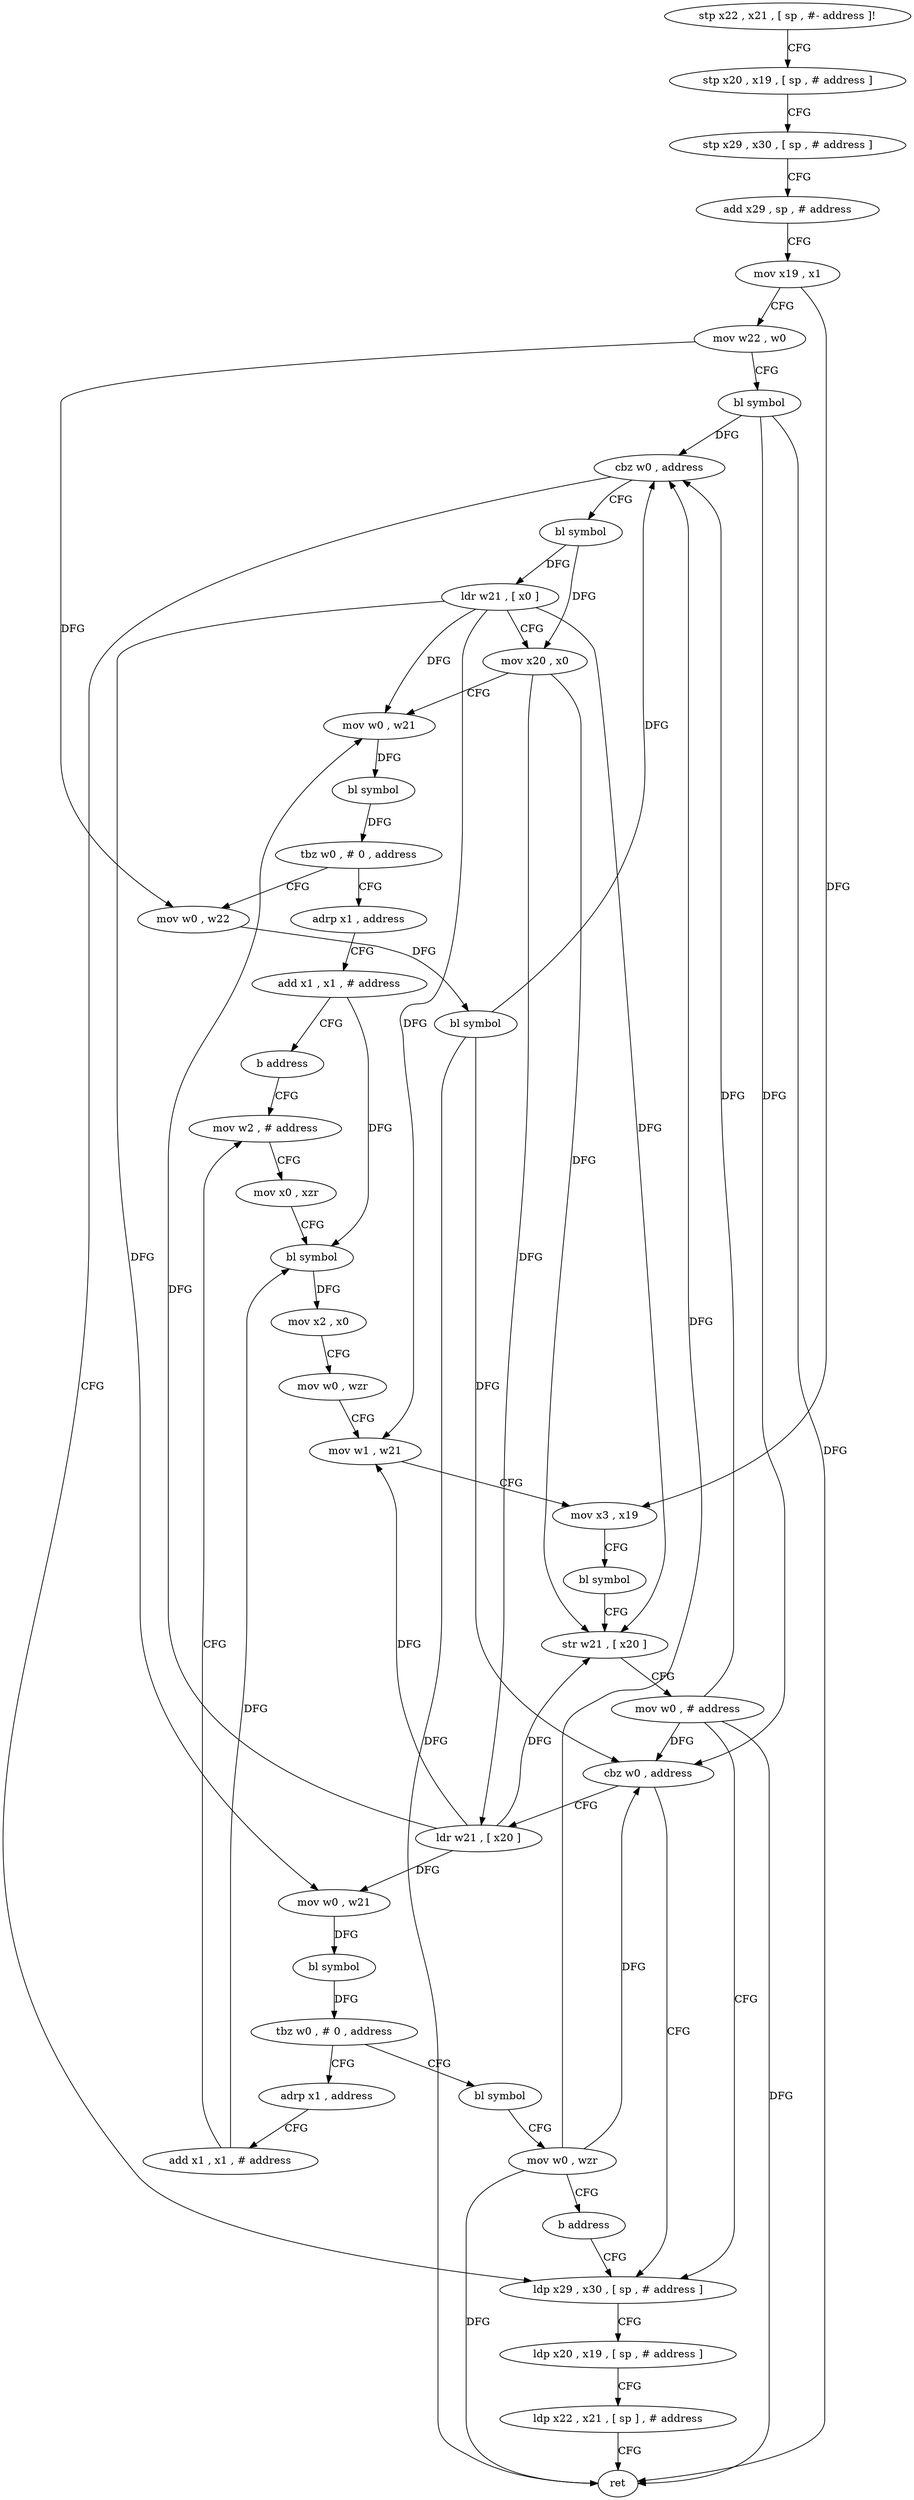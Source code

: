 digraph "func" {
"4207536" [label = "stp x22 , x21 , [ sp , #- address ]!" ]
"4207540" [label = "stp x20 , x19 , [ sp , # address ]" ]
"4207544" [label = "stp x29 , x30 , [ sp , # address ]" ]
"4207548" [label = "add x29 , sp , # address" ]
"4207552" [label = "mov x19 , x1" ]
"4207556" [label = "mov w22 , w0" ]
"4207560" [label = "bl symbol" ]
"4207564" [label = "cbz w0 , address" ]
"4207692" [label = "ldp x29 , x30 , [ sp , # address ]" ]
"4207568" [label = "bl symbol" ]
"4207696" [label = "ldp x20 , x19 , [ sp , # address ]" ]
"4207700" [label = "ldp x22 , x21 , [ sp ] , # address" ]
"4207704" [label = "ret" ]
"4207572" [label = "ldr w21 , [ x0 ]" ]
"4207576" [label = "mov x20 , x0" ]
"4207580" [label = "mov w0 , w21" ]
"4207584" [label = "bl symbol" ]
"4207588" [label = "tbz w0 , # 0 , address" ]
"4207632" [label = "adrp x1 , address" ]
"4207592" [label = "mov w0 , w22" ]
"4207636" [label = "add x1 , x1 , # address" ]
"4207640" [label = "b address" ]
"4207652" [label = "mov w2 , # address" ]
"4207596" [label = "bl symbol" ]
"4207600" [label = "cbz w0 , address" ]
"4207604" [label = "ldr w21 , [ x20 ]" ]
"4207656" [label = "mov x0 , xzr" ]
"4207660" [label = "bl symbol" ]
"4207664" [label = "mov x2 , x0" ]
"4207668" [label = "mov w0 , wzr" ]
"4207672" [label = "mov w1 , w21" ]
"4207676" [label = "mov x3 , x19" ]
"4207680" [label = "bl symbol" ]
"4207684" [label = "str w21 , [ x20 ]" ]
"4207688" [label = "mov w0 , # address" ]
"4207608" [label = "mov w0 , w21" ]
"4207612" [label = "bl symbol" ]
"4207616" [label = "tbz w0 , # 0 , address" ]
"4207644" [label = "adrp x1 , address" ]
"4207620" [label = "bl symbol" ]
"4207648" [label = "add x1 , x1 , # address" ]
"4207624" [label = "mov w0 , wzr" ]
"4207628" [label = "b address" ]
"4207536" -> "4207540" [ label = "CFG" ]
"4207540" -> "4207544" [ label = "CFG" ]
"4207544" -> "4207548" [ label = "CFG" ]
"4207548" -> "4207552" [ label = "CFG" ]
"4207552" -> "4207556" [ label = "CFG" ]
"4207552" -> "4207676" [ label = "DFG" ]
"4207556" -> "4207560" [ label = "CFG" ]
"4207556" -> "4207592" [ label = "DFG" ]
"4207560" -> "4207564" [ label = "DFG" ]
"4207560" -> "4207704" [ label = "DFG" ]
"4207560" -> "4207600" [ label = "DFG" ]
"4207564" -> "4207692" [ label = "CFG" ]
"4207564" -> "4207568" [ label = "CFG" ]
"4207692" -> "4207696" [ label = "CFG" ]
"4207568" -> "4207572" [ label = "DFG" ]
"4207568" -> "4207576" [ label = "DFG" ]
"4207696" -> "4207700" [ label = "CFG" ]
"4207700" -> "4207704" [ label = "CFG" ]
"4207572" -> "4207576" [ label = "CFG" ]
"4207572" -> "4207580" [ label = "DFG" ]
"4207572" -> "4207672" [ label = "DFG" ]
"4207572" -> "4207684" [ label = "DFG" ]
"4207572" -> "4207608" [ label = "DFG" ]
"4207576" -> "4207580" [ label = "CFG" ]
"4207576" -> "4207684" [ label = "DFG" ]
"4207576" -> "4207604" [ label = "DFG" ]
"4207580" -> "4207584" [ label = "DFG" ]
"4207584" -> "4207588" [ label = "DFG" ]
"4207588" -> "4207632" [ label = "CFG" ]
"4207588" -> "4207592" [ label = "CFG" ]
"4207632" -> "4207636" [ label = "CFG" ]
"4207592" -> "4207596" [ label = "DFG" ]
"4207636" -> "4207640" [ label = "CFG" ]
"4207636" -> "4207660" [ label = "DFG" ]
"4207640" -> "4207652" [ label = "CFG" ]
"4207652" -> "4207656" [ label = "CFG" ]
"4207596" -> "4207600" [ label = "DFG" ]
"4207596" -> "4207564" [ label = "DFG" ]
"4207596" -> "4207704" [ label = "DFG" ]
"4207600" -> "4207692" [ label = "CFG" ]
"4207600" -> "4207604" [ label = "CFG" ]
"4207604" -> "4207608" [ label = "DFG" ]
"4207604" -> "4207580" [ label = "DFG" ]
"4207604" -> "4207672" [ label = "DFG" ]
"4207604" -> "4207684" [ label = "DFG" ]
"4207656" -> "4207660" [ label = "CFG" ]
"4207660" -> "4207664" [ label = "DFG" ]
"4207664" -> "4207668" [ label = "CFG" ]
"4207668" -> "4207672" [ label = "CFG" ]
"4207672" -> "4207676" [ label = "CFG" ]
"4207676" -> "4207680" [ label = "CFG" ]
"4207680" -> "4207684" [ label = "CFG" ]
"4207684" -> "4207688" [ label = "CFG" ]
"4207688" -> "4207692" [ label = "CFG" ]
"4207688" -> "4207564" [ label = "DFG" ]
"4207688" -> "4207600" [ label = "DFG" ]
"4207688" -> "4207704" [ label = "DFG" ]
"4207608" -> "4207612" [ label = "DFG" ]
"4207612" -> "4207616" [ label = "DFG" ]
"4207616" -> "4207644" [ label = "CFG" ]
"4207616" -> "4207620" [ label = "CFG" ]
"4207644" -> "4207648" [ label = "CFG" ]
"4207620" -> "4207624" [ label = "CFG" ]
"4207648" -> "4207652" [ label = "CFG" ]
"4207648" -> "4207660" [ label = "DFG" ]
"4207624" -> "4207628" [ label = "CFG" ]
"4207624" -> "4207564" [ label = "DFG" ]
"4207624" -> "4207600" [ label = "DFG" ]
"4207624" -> "4207704" [ label = "DFG" ]
"4207628" -> "4207692" [ label = "CFG" ]
}
